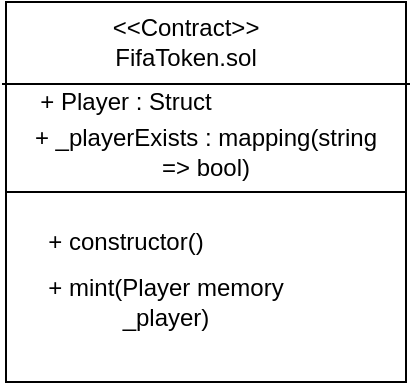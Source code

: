<mxfile version="13.5.5"><diagram id="KMKX8gCfX2DbDEzki66G" name="Page-1"><mxGraphModel dx="804" dy="480" grid="1" gridSize="10" guides="1" tooltips="1" connect="1" arrows="1" fold="1" page="1" pageScale="1" pageWidth="850" pageHeight="1100" math="0" shadow="0"><root><mxCell id="0"/><mxCell id="1" parent="0"/><mxCell id="HRC9KMbipnF7k9ld_gW3-12" value="" style="rounded=0;whiteSpace=wrap;html=1;" vertex="1" parent="1"><mxGeometry x="85" y="150" width="200" height="190" as="geometry"/></mxCell><mxCell id="HRC9KMbipnF7k9ld_gW3-3" value="&amp;lt;&amp;lt;Contract&amp;gt;&amp;gt;&lt;br&gt;FifaToken.sol" style="text;html=1;strokeColor=none;fillColor=none;align=center;verticalAlign=middle;whiteSpace=wrap;rounded=0;" vertex="1" parent="1"><mxGeometry x="155" y="160" width="40" height="20" as="geometry"/></mxCell><mxCell id="HRC9KMbipnF7k9ld_gW3-6" value="+ Player : Struct" style="text;html=1;strokeColor=none;fillColor=none;align=center;verticalAlign=middle;whiteSpace=wrap;rounded=0;" vertex="1" parent="1"><mxGeometry x="95" y="190" width="100" height="20" as="geometry"/></mxCell><mxCell id="HRC9KMbipnF7k9ld_gW3-7" value="+&amp;nbsp;_playerExists :&amp;nbsp;mapping(string =&amp;gt; bool)" style="text;html=1;strokeColor=none;fillColor=none;align=center;verticalAlign=middle;whiteSpace=wrap;rounded=0;" vertex="1" parent="1"><mxGeometry x="95" y="210" width="180" height="30" as="geometry"/></mxCell><mxCell id="HRC9KMbipnF7k9ld_gW3-9" value="+ constructor()" style="text;html=1;strokeColor=none;fillColor=none;align=center;verticalAlign=middle;whiteSpace=wrap;rounded=0;" vertex="1" parent="1"><mxGeometry x="100" y="260" width="90" height="20" as="geometry"/></mxCell><mxCell id="HRC9KMbipnF7k9ld_gW3-10" value="+&amp;nbsp;mint(Player memory _player)" style="text;html=1;strokeColor=none;fillColor=none;align=center;verticalAlign=middle;whiteSpace=wrap;rounded=0;" vertex="1" parent="1"><mxGeometry x="85" y="280" width="160" height="40" as="geometry"/></mxCell><mxCell id="HRC9KMbipnF7k9ld_gW3-13" value="" style="endArrow=none;html=1;exitX=-0.01;exitY=0.216;exitDx=0;exitDy=0;exitPerimeter=0;entryX=1.01;entryY=0.216;entryDx=0;entryDy=0;entryPerimeter=0;" edge="1" parent="1" source="HRC9KMbipnF7k9ld_gW3-12" target="HRC9KMbipnF7k9ld_gW3-12"><mxGeometry width="50" height="50" relative="1" as="geometry"><mxPoint x="390" y="230" as="sourcePoint"/><mxPoint x="440" y="180" as="targetPoint"/></mxGeometry></mxCell><mxCell id="HRC9KMbipnF7k9ld_gW3-14" value="" style="endArrow=none;html=1;exitX=0;exitY=0.5;exitDx=0;exitDy=0;entryX=1;entryY=0.5;entryDx=0;entryDy=0;" edge="1" parent="1" source="HRC9KMbipnF7k9ld_gW3-12" target="HRC9KMbipnF7k9ld_gW3-12"><mxGeometry width="50" height="50" relative="1" as="geometry"><mxPoint x="390" y="230" as="sourcePoint"/><mxPoint x="440" y="180" as="targetPoint"/></mxGeometry></mxCell></root></mxGraphModel></diagram></mxfile>